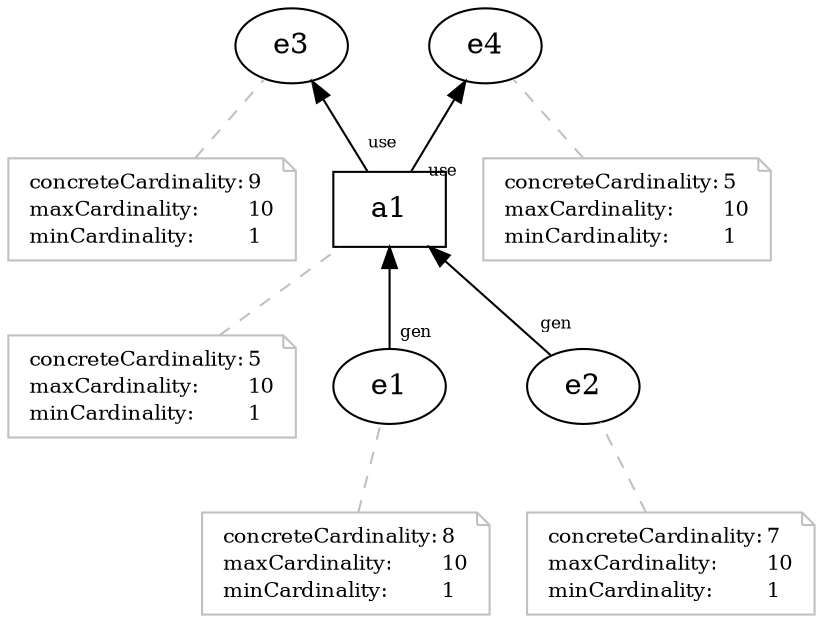 digraph PROV { rankdir="BT"; 
na1 [label="a1",shape="polygon",sides="4"]
nann0 [color="gray",fontcolor="black",label=<<TABLE cellpadding="0" border="0">
	<TR>
	    <TD align="left">concreteCardinality:</TD>
	    <TD align="left">5</TD>
	</TR>
	<TR>
	    <TD align="left">maxCardinality:</TD>
	    <TD align="left">10</TD>
	</TR>
	<TR>
	    <TD align="left">minCardinality:</TD>
	    <TD align="left">1</TD>
	</TR>
    </TABLE>>
,shape="note",fontsize="10"]
nann0 -> na1 [style="dashed",color="gray",arrowhead="none"]
ne1 [label="e1"]
nann1 [color="gray",fontcolor="black",label=<<TABLE cellpadding="0" border="0">
	<TR>
	    <TD align="left">concreteCardinality:</TD>
	    <TD align="left">8</TD>
	</TR>
	<TR>
	    <TD align="left">maxCardinality:</TD>
	    <TD align="left">10</TD>
	</TR>
	<TR>
	    <TD align="left">minCardinality:</TD>
	    <TD align="left">1</TD>
	</TR>
    </TABLE>>
,shape="note",fontsize="10"]
nann1 -> ne1 [style="dashed",color="gray",arrowhead="none"]
ne2 [label="e2"]
nann2 [color="gray",fontcolor="black",label=<<TABLE cellpadding="0" border="0">
	<TR>
	    <TD align="left">concreteCardinality:</TD>
	    <TD align="left">7</TD>
	</TR>
	<TR>
	    <TD align="left">maxCardinality:</TD>
	    <TD align="left">10</TD>
	</TR>
	<TR>
	    <TD align="left">minCardinality:</TD>
	    <TD align="left">1</TD>
	</TR>
    </TABLE>>
,shape="note",fontsize="10"]
nann2 -> ne2 [style="dashed",color="gray",arrowhead="none"]
ne3 [label="e3"]
nann3 [color="gray",fontcolor="black",label=<<TABLE cellpadding="0" border="0">
	<TR>
	    <TD align="left">concreteCardinality:</TD>
	    <TD align="left">9</TD>
	</TR>
	<TR>
	    <TD align="left">maxCardinality:</TD>
	    <TD align="left">10</TD>
	</TR>
	<TR>
	    <TD align="left">minCardinality:</TD>
	    <TD align="left">1</TD>
	</TR>
    </TABLE>>
,shape="note",fontsize="10"]
nann3 -> ne3 [style="dashed",color="gray",arrowhead="none"]
ne4 [label="e4"]
nann4 [color="gray",fontcolor="black",label=<<TABLE cellpadding="0" border="0">
	<TR>
	    <TD align="left">concreteCardinality:</TD>
	    <TD align="left">5</TD>
	</TR>
	<TR>
	    <TD align="left">maxCardinality:</TD>
	    <TD align="left">10</TD>
	</TR>
	<TR>
	    <TD align="left">minCardinality:</TD>
	    <TD align="left">1</TD>
	</TR>
    </TABLE>>
,shape="note",fontsize="10"]
nann4 -> ne4 [style="dashed",color="gray",arrowhead="none"]
ne1 -> na1 [labeldistance="1.5",rotation="20",taillabel="gen",labelfontsize="8",labelangle="60.0"]
ne2 -> na1 [labeldistance="1.5",rotation="20",taillabel="gen",labelfontsize="8",labelangle="60.0"]
na1 -> ne3 [labeldistance="1.5",rotation="20",taillabel="use",labelfontsize="8",labelangle="60.0"]
na1 -> ne4 [labeldistance="1.5",rotation="20",taillabel="use",labelfontsize="8",labelangle="60.0"]
}
